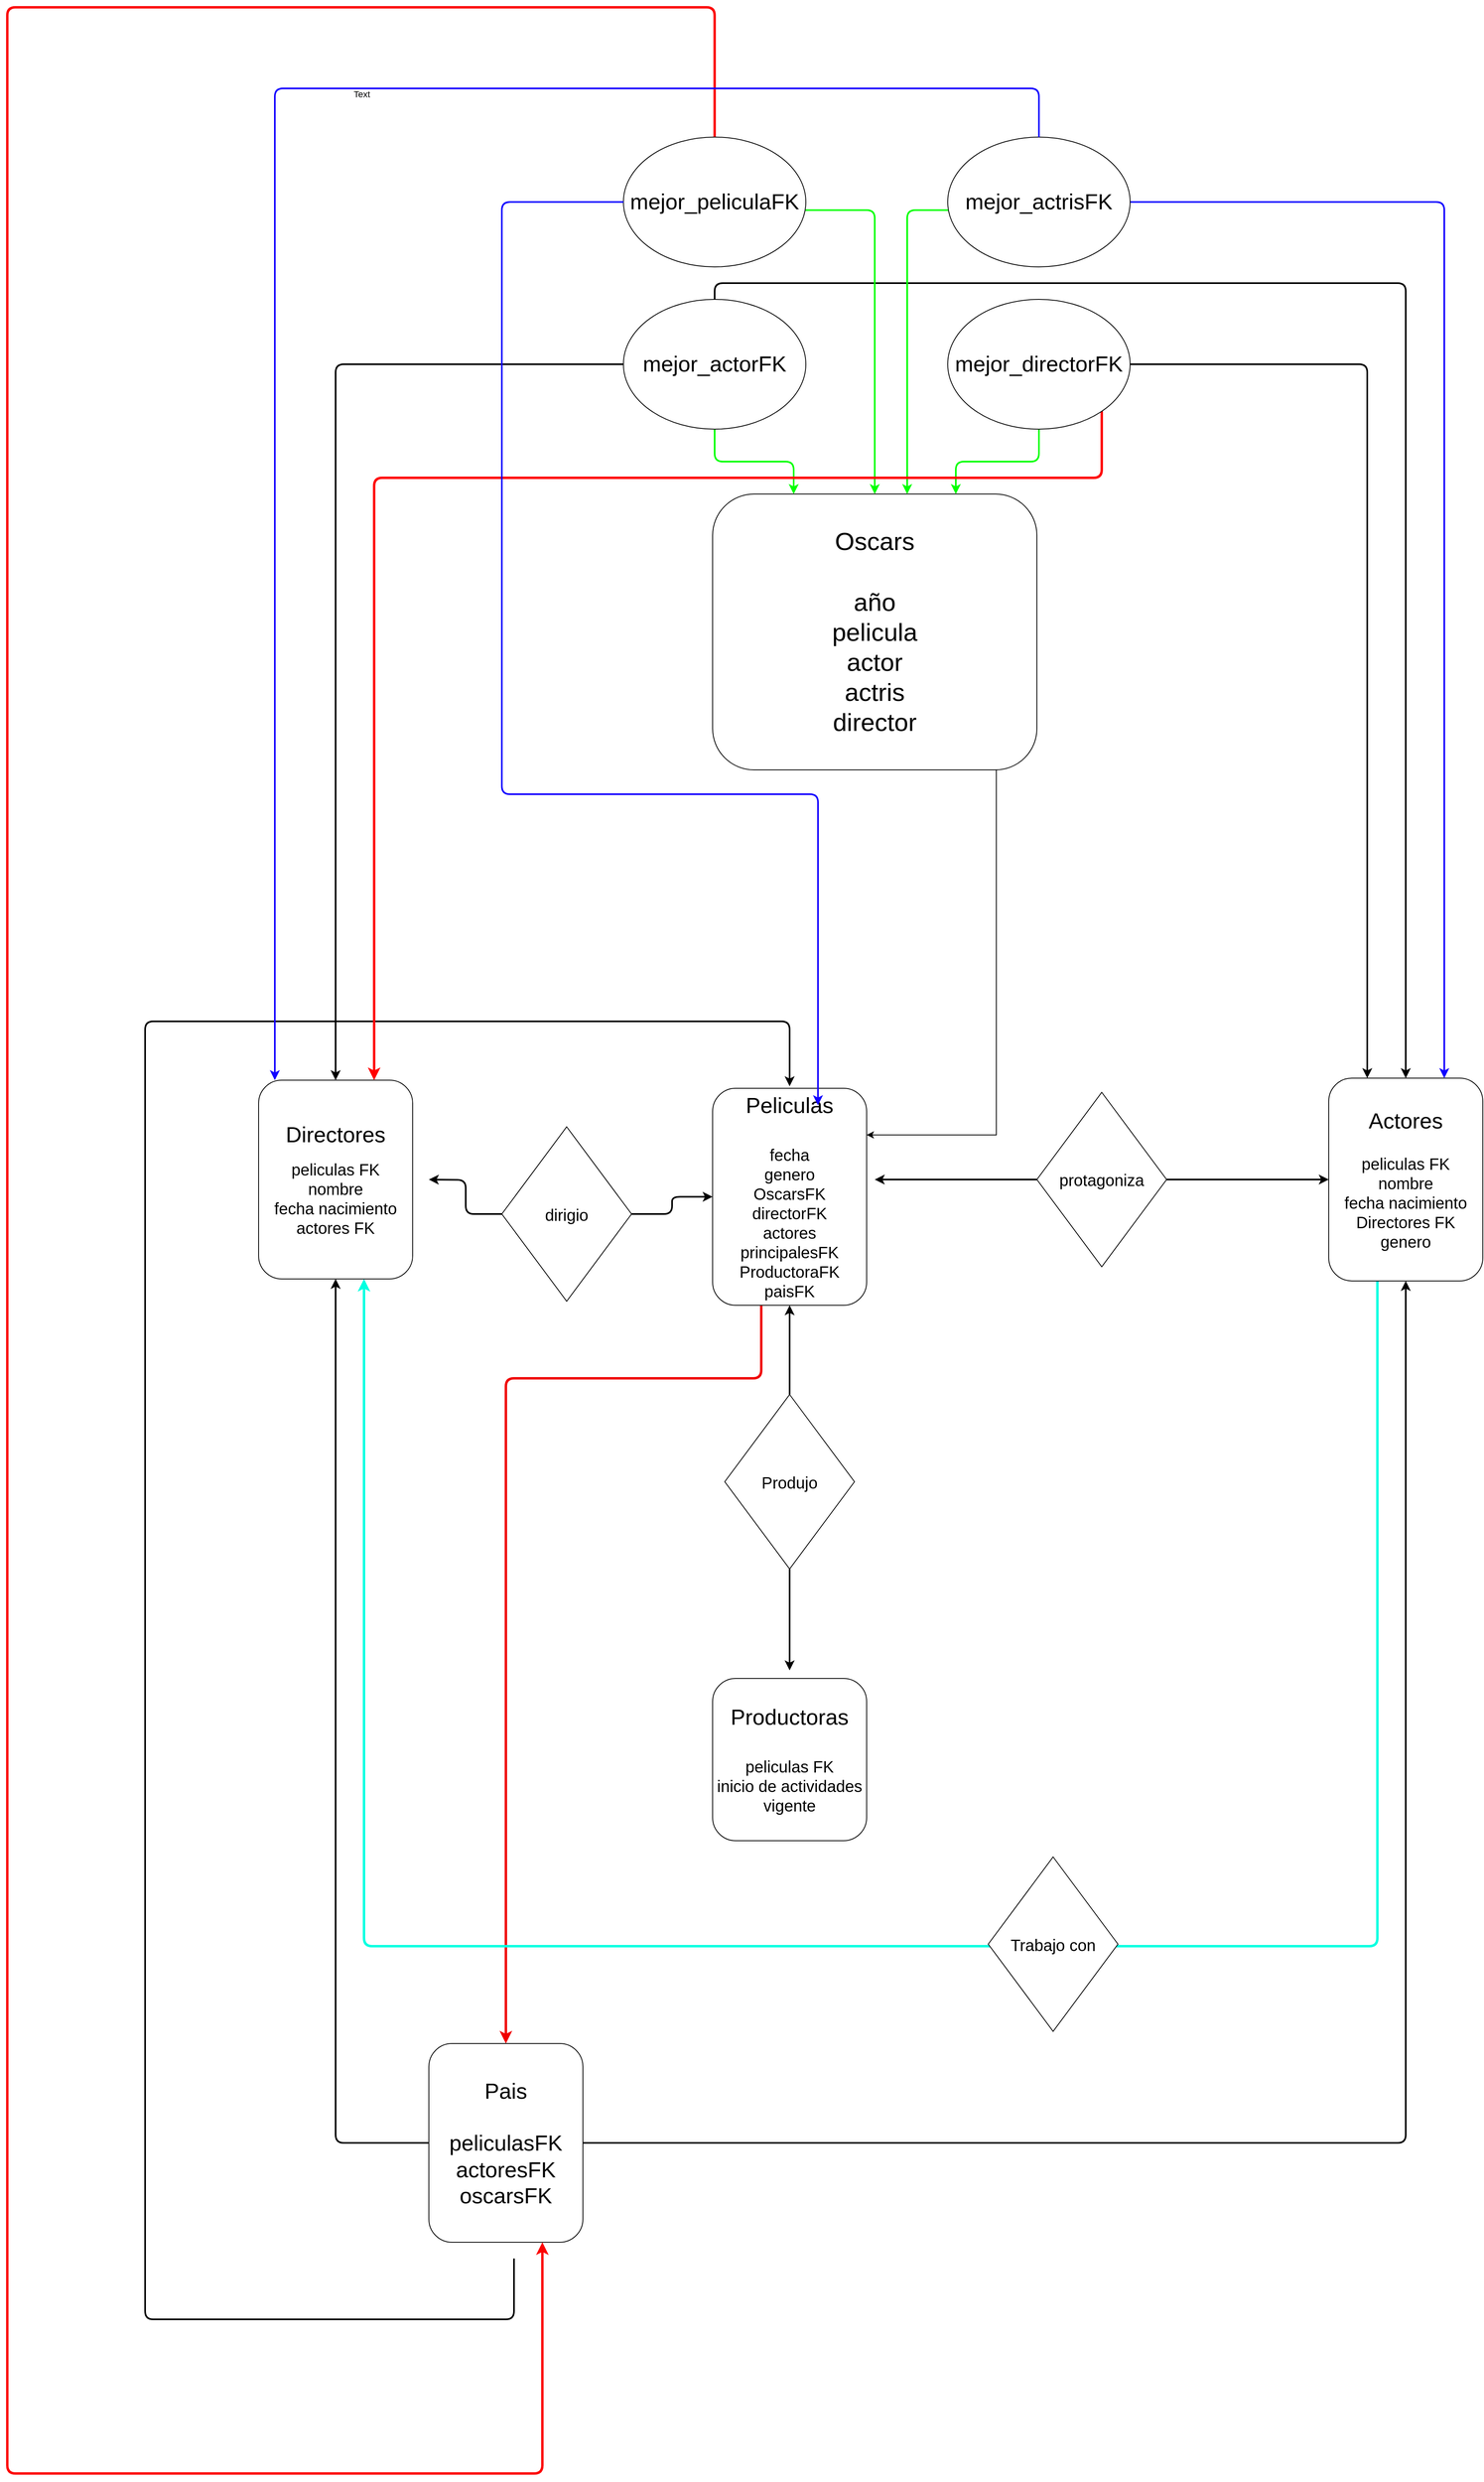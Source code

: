 <mxfile version="24.5.5" type="github">
  <diagram id="R2lEEEUBdFMjLlhIrx00" name="Page-1">
    <mxGraphModel dx="6586" dy="4084" grid="1" gridSize="10" guides="1" tooltips="1" connect="1" arrows="1" fold="1" page="1" pageScale="1" pageWidth="850" pageHeight="1100" math="0" shadow="0" extFonts="Permanent Marker^https://fonts.googleapis.com/css?family=Permanent+Marker">
      <root>
        <mxCell id="0" />
        <mxCell id="1" parent="0" />
        <mxCell id="Gb3tEwWbbEehNKneOIiz-52" style="edgeStyle=orthogonalEdgeStyle;rounded=1;orthogonalLoop=1;jettySize=auto;html=1;curved=0;strokeColor=#f00000;strokeWidth=3;" edge="1" parent="1" source="zYBaCCxZsCV0XoSq2q6j-1" target="Gb3tEwWbbEehNKneOIiz-23">
          <mxGeometry relative="1" as="geometry">
            <Array as="points">
              <mxPoint x="650" y="600" />
              <mxPoint x="335" y="600" />
            </Array>
          </mxGeometry>
        </mxCell>
        <mxCell id="zYBaCCxZsCV0XoSq2q6j-1" value="&lt;font style=&quot;font-size: 27px;&quot;&gt;Peliculas&lt;/font&gt;&lt;div&gt;&lt;font style=&quot;font-size: 27px;&quot;&gt;&lt;br&gt;&lt;/font&gt;&lt;/div&gt;&lt;div style=&quot;font-size: 20px;&quot;&gt;&lt;font style=&quot;font-size: 20px;&quot;&gt;fecha&lt;/font&gt;&lt;/div&gt;&lt;div style=&quot;font-size: 20px;&quot;&gt;&lt;font style=&quot;font-size: 20px;&quot;&gt;genero&lt;/font&gt;&lt;/div&gt;&lt;div style=&quot;font-size: 20px;&quot;&gt;&lt;font style=&quot;font-size: 20px;&quot;&gt;OscarsFK&lt;/font&gt;&lt;/div&gt;&lt;div style=&quot;font-size: 20px;&quot;&gt;&lt;font style=&quot;font-size: 20px;&quot;&gt;directorFK&lt;/font&gt;&lt;/div&gt;&lt;div style=&quot;font-size: 20px;&quot;&gt;&lt;font style=&quot;font-size: 20px;&quot;&gt;actores principalesFK&lt;/font&gt;&lt;/div&gt;&lt;div style=&quot;font-size: 20px;&quot;&gt;&lt;font style=&quot;font-size: 20px;&quot;&gt;ProductoraFK&lt;/font&gt;&lt;/div&gt;&lt;div style=&quot;font-size: 20px;&quot;&gt;&lt;font style=&quot;font-size: 20px;&quot;&gt;paisFK&lt;/font&gt;&lt;/div&gt;" style="rounded=1;whiteSpace=wrap;html=1;" parent="1" vertex="1">
          <mxGeometry x="590" y="242.5" width="190" height="267.5" as="geometry" />
        </mxCell>
        <mxCell id="Gb3tEwWbbEehNKneOIiz-47" style="edgeStyle=orthogonalEdgeStyle;rounded=1;orthogonalLoop=1;jettySize=auto;html=1;strokeColor=#00ffe1;strokeWidth=3;curved=0;" edge="1" parent="1" source="zYBaCCxZsCV0XoSq2q6j-4" target="zYBaCCxZsCV0XoSq2q6j-5">
          <mxGeometry relative="1" as="geometry">
            <Array as="points">
              <mxPoint x="1410" y="1300" />
              <mxPoint x="160" y="1300" />
            </Array>
          </mxGeometry>
        </mxCell>
        <mxCell id="zYBaCCxZsCV0XoSq2q6j-4" value="&lt;span style=&quot;font-size: 27px;&quot;&gt;Actores&lt;/span&gt;&lt;div style=&quot;font-size: 20px;&quot;&gt;&lt;span style=&quot;&quot;&gt;&lt;br&gt;&lt;/span&gt;&lt;/div&gt;&lt;div style=&quot;font-size: 20px;&quot;&gt;peliculas FK&lt;/div&gt;&lt;div style=&quot;font-size: 20px;&quot;&gt;nombre&lt;/div&gt;&lt;div style=&quot;font-size: 20px;&quot;&gt;fecha nacimiento&lt;/div&gt;&lt;div style=&quot;font-size: 20px;&quot;&gt;Directores FK&lt;/div&gt;&lt;div style=&quot;font-size: 20px;&quot;&gt;genero&lt;/div&gt;" style="rounded=1;whiteSpace=wrap;html=1;" parent="1" vertex="1">
          <mxGeometry x="1350" y="230" width="190" height="250" as="geometry" />
        </mxCell>
        <mxCell id="zYBaCCxZsCV0XoSq2q6j-5" value="&lt;font style=&quot;font-size: 27px;&quot;&gt;Directores&lt;/font&gt;&lt;div&gt;&lt;br&gt;&lt;/div&gt;&lt;div style=&quot;font-size: 20px;&quot;&gt;&lt;div&gt;&lt;font style=&quot;font-size: 20px;&quot;&gt;peliculas FK&lt;/font&gt;&lt;/div&gt;&lt;div&gt;&lt;span style=&quot;&quot;&gt;nombre&lt;/span&gt;&lt;/div&gt;&lt;div&gt;&lt;span style=&quot;&quot;&gt;fecha nacimiento&lt;/span&gt;&lt;/div&gt;&lt;div&gt;&lt;span style=&quot;&quot;&gt;actores FK&lt;/span&gt;&lt;/div&gt;&lt;/div&gt;" style="rounded=1;whiteSpace=wrap;html=1;" parent="1" vertex="1">
          <mxGeometry x="30" y="232.5" width="190" height="245" as="geometry" />
        </mxCell>
        <mxCell id="zYBaCCxZsCV0XoSq2q6j-6" value="&lt;font style=&quot;font-size: 27px;&quot;&gt;Productoras&lt;/font&gt;&lt;div&gt;&lt;font style=&quot;font-size: 27px;&quot;&gt;&lt;br&gt;&lt;/font&gt;&lt;/div&gt;&lt;div style=&quot;font-size: 20px;&quot;&gt;peliculas FK&lt;/div&gt;&lt;div style=&quot;font-size: 20px;&quot;&gt;inicio de actividades&lt;/div&gt;&lt;div style=&quot;font-size: 20px;&quot;&gt;vigente&lt;/div&gt;" style="rounded=1;whiteSpace=wrap;html=1;" parent="1" vertex="1">
          <mxGeometry x="590" y="970" width="190" height="200" as="geometry" />
        </mxCell>
        <mxCell id="Gb3tEwWbbEehNKneOIiz-9" style="edgeStyle=orthogonalEdgeStyle;rounded=0;orthogonalLoop=1;jettySize=auto;html=1;exitX=0.5;exitY=1;exitDx=0;exitDy=0;" edge="1" parent="1" source="zYBaCCxZsCV0XoSq2q6j-5" target="zYBaCCxZsCV0XoSq2q6j-5">
          <mxGeometry relative="1" as="geometry" />
        </mxCell>
        <mxCell id="Gb3tEwWbbEehNKneOIiz-15" style="edgeStyle=orthogonalEdgeStyle;rounded=1;orthogonalLoop=1;jettySize=auto;html=1;entryX=0;entryY=0.5;entryDx=0;entryDy=0;strokeWidth=2;curved=0;" edge="1" parent="1" source="Gb3tEwWbbEehNKneOIiz-14" target="zYBaCCxZsCV0XoSq2q6j-4">
          <mxGeometry relative="1" as="geometry" />
        </mxCell>
        <mxCell id="Gb3tEwWbbEehNKneOIiz-16" style="edgeStyle=orthogonalEdgeStyle;rounded=1;orthogonalLoop=1;jettySize=auto;html=1;strokeWidth=2;curved=0;" edge="1" parent="1" source="Gb3tEwWbbEehNKneOIiz-14">
          <mxGeometry relative="1" as="geometry">
            <mxPoint x="790" y="355" as="targetPoint" />
          </mxGeometry>
        </mxCell>
        <mxCell id="Gb3tEwWbbEehNKneOIiz-14" value="&lt;span style=&quot;font-size: 20px;&quot;&gt;protagoniza&lt;/span&gt;" style="rhombus;whiteSpace=wrap;html=1;" vertex="1" parent="1">
          <mxGeometry x="990" y="247.5" width="160" height="215" as="geometry" />
        </mxCell>
        <mxCell id="Gb3tEwWbbEehNKneOIiz-21" style="edgeStyle=orthogonalEdgeStyle;rounded=1;orthogonalLoop=1;jettySize=auto;html=1;strokeWidth=2;curved=0;" edge="1" parent="1" source="Gb3tEwWbbEehNKneOIiz-17">
          <mxGeometry relative="1" as="geometry">
            <mxPoint x="685" y="960.0" as="targetPoint" />
          </mxGeometry>
        </mxCell>
        <mxCell id="Gb3tEwWbbEehNKneOIiz-22" style="edgeStyle=orthogonalEdgeStyle;rounded=1;orthogonalLoop=1;jettySize=auto;html=1;strokeWidth=2;curved=0;" edge="1" parent="1" source="Gb3tEwWbbEehNKneOIiz-17" target="zYBaCCxZsCV0XoSq2q6j-1">
          <mxGeometry relative="1" as="geometry">
            <mxPoint x="685" y="480.0" as="targetPoint" />
          </mxGeometry>
        </mxCell>
        <mxCell id="Gb3tEwWbbEehNKneOIiz-17" value="&lt;span style=&quot;font-size: 20px;&quot;&gt;Produjo&lt;/span&gt;" style="rhombus;whiteSpace=wrap;html=1;" vertex="1" parent="1">
          <mxGeometry x="605" y="620" width="160" height="215" as="geometry" />
        </mxCell>
        <mxCell id="Gb3tEwWbbEehNKneOIiz-19" style="edgeStyle=orthogonalEdgeStyle;rounded=1;orthogonalLoop=1;jettySize=auto;html=1;entryX=0;entryY=0.5;entryDx=0;entryDy=0;strokeWidth=2;curved=0;" edge="1" parent="1" source="Gb3tEwWbbEehNKneOIiz-18" target="zYBaCCxZsCV0XoSq2q6j-1">
          <mxGeometry relative="1" as="geometry" />
        </mxCell>
        <mxCell id="Gb3tEwWbbEehNKneOIiz-20" style="edgeStyle=orthogonalEdgeStyle;rounded=1;orthogonalLoop=1;jettySize=auto;html=1;strokeWidth=2;curved=0;" edge="1" parent="1" source="Gb3tEwWbbEehNKneOIiz-18">
          <mxGeometry relative="1" as="geometry">
            <mxPoint x="240" y="355" as="targetPoint" />
          </mxGeometry>
        </mxCell>
        <mxCell id="Gb3tEwWbbEehNKneOIiz-18" value="&lt;span style=&quot;font-size: 20px;&quot;&gt;dirigio&lt;/span&gt;" style="rhombus;whiteSpace=wrap;html=1;" vertex="1" parent="1">
          <mxGeometry x="330" y="290" width="160" height="215" as="geometry" />
        </mxCell>
        <mxCell id="Gb3tEwWbbEehNKneOIiz-26" style="edgeStyle=orthogonalEdgeStyle;rounded=1;orthogonalLoop=1;jettySize=auto;html=1;strokeWidth=2;curved=0;" edge="1" parent="1" source="Gb3tEwWbbEehNKneOIiz-23" target="zYBaCCxZsCV0XoSq2q6j-5">
          <mxGeometry relative="1" as="geometry">
            <mxPoint x="130" y="490" as="targetPoint" />
          </mxGeometry>
        </mxCell>
        <mxCell id="Gb3tEwWbbEehNKneOIiz-27" style="edgeStyle=orthogonalEdgeStyle;rounded=1;orthogonalLoop=1;jettySize=auto;html=1;strokeWidth=2;curved=0;" edge="1" parent="1">
          <mxGeometry relative="1" as="geometry">
            <mxPoint x="685" y="240" as="targetPoint" />
            <mxPoint x="345" y="1685" as="sourcePoint" />
            <Array as="points">
              <mxPoint x="345" y="1760" />
              <mxPoint x="-110" y="1760" />
              <mxPoint x="-110" y="160" />
              <mxPoint x="685" y="160" />
            </Array>
          </mxGeometry>
        </mxCell>
        <mxCell id="Gb3tEwWbbEehNKneOIiz-28" style="edgeStyle=orthogonalEdgeStyle;rounded=1;orthogonalLoop=1;jettySize=auto;html=1;strokeWidth=2;curved=0;" edge="1" parent="1" source="Gb3tEwWbbEehNKneOIiz-23" target="zYBaCCxZsCV0XoSq2q6j-4">
          <mxGeometry relative="1" as="geometry">
            <mxPoint x="1450" y="210" as="targetPoint" />
          </mxGeometry>
        </mxCell>
        <mxCell id="Gb3tEwWbbEehNKneOIiz-23" value="&lt;span style=&quot;font-size: 27px;&quot;&gt;Pais&lt;/span&gt;&lt;div&gt;&lt;span style=&quot;font-size: 27px;&quot;&gt;&lt;br&gt;&lt;/span&gt;&lt;/div&gt;&lt;div&gt;&lt;span style=&quot;font-size: 27px;&quot;&gt;peliculasFK&lt;/span&gt;&lt;/div&gt;&lt;div&gt;&lt;span style=&quot;font-size: 27px;&quot;&gt;actoresFK&lt;/span&gt;&lt;/div&gt;&lt;div&gt;&lt;span style=&quot;font-size: 27px;&quot;&gt;oscarsFK&lt;/span&gt;&lt;/div&gt;" style="rounded=1;whiteSpace=wrap;html=1;" vertex="1" parent="1">
          <mxGeometry x="240" y="1420" width="190" height="245" as="geometry" />
        </mxCell>
        <mxCell id="Gb3tEwWbbEehNKneOIiz-24" style="edgeStyle=orthogonalEdgeStyle;rounded=0;orthogonalLoop=1;jettySize=auto;html=1;exitX=0.5;exitY=1;exitDx=0;exitDy=0;" edge="1" parent="1" source="Gb3tEwWbbEehNKneOIiz-23" target="Gb3tEwWbbEehNKneOIiz-23">
          <mxGeometry relative="1" as="geometry" />
        </mxCell>
        <mxCell id="Gb3tEwWbbEehNKneOIiz-50" style="edgeStyle=orthogonalEdgeStyle;rounded=0;orthogonalLoop=1;jettySize=auto;html=1;" edge="1" parent="1" source="Gb3tEwWbbEehNKneOIiz-29" target="zYBaCCxZsCV0XoSq2q6j-1">
          <mxGeometry relative="1" as="geometry">
            <Array as="points">
              <mxPoint x="940" y="300" />
            </Array>
          </mxGeometry>
        </mxCell>
        <mxCell id="Gb3tEwWbbEehNKneOIiz-29" value="&lt;font style=&quot;font-size: 31px;&quot;&gt;Oscars&lt;/font&gt;&lt;div&gt;&lt;font style=&quot;font-size: 31px;&quot;&gt;&lt;br&gt;&lt;/font&gt;&lt;/div&gt;&lt;div&gt;&lt;font style=&quot;font-size: 31px;&quot;&gt;año&lt;/font&gt;&lt;/div&gt;&lt;div&gt;&lt;span style=&quot;font-size: 31px;&quot;&gt;pelicula&lt;/span&gt;&lt;/div&gt;&lt;div&gt;&lt;span style=&quot;font-size: 31px;&quot;&gt;actor&lt;/span&gt;&lt;/div&gt;&lt;div&gt;&lt;span style=&quot;font-size: 31px;&quot;&gt;actris&lt;/span&gt;&lt;/div&gt;&lt;div&gt;&lt;span style=&quot;font-size: 31px;&quot;&gt;director&lt;/span&gt;&lt;/div&gt;" style="rounded=1;whiteSpace=wrap;html=1;" vertex="1" parent="1">
          <mxGeometry x="590" y="-490" width="400" height="340" as="geometry" />
        </mxCell>
        <mxCell id="Gb3tEwWbbEehNKneOIiz-30" style="edgeStyle=orthogonalEdgeStyle;rounded=0;orthogonalLoop=1;jettySize=auto;html=1;exitX=0.5;exitY=1;exitDx=0;exitDy=0;" edge="1" parent="1" source="Gb3tEwWbbEehNKneOIiz-29" target="Gb3tEwWbbEehNKneOIiz-29">
          <mxGeometry relative="1" as="geometry" />
        </mxCell>
        <mxCell id="Gb3tEwWbbEehNKneOIiz-35" style="edgeStyle=orthogonalEdgeStyle;rounded=1;orthogonalLoop=1;jettySize=auto;html=1;entryX=0.25;entryY=0;entryDx=0;entryDy=0;strokeColor=#00FF00;strokeWidth=2;curved=0;" edge="1" parent="1" source="Gb3tEwWbbEehNKneOIiz-31" target="Gb3tEwWbbEehNKneOIiz-29">
          <mxGeometry relative="1" as="geometry" />
        </mxCell>
        <mxCell id="Gb3tEwWbbEehNKneOIiz-40" style="edgeStyle=orthogonalEdgeStyle;rounded=1;orthogonalLoop=1;jettySize=auto;html=1;strokeWidth=2;curved=0;" edge="1" parent="1" source="Gb3tEwWbbEehNKneOIiz-31" target="zYBaCCxZsCV0XoSq2q6j-4">
          <mxGeometry relative="1" as="geometry">
            <Array as="points">
              <mxPoint x="593" y="-750" />
              <mxPoint x="1445" y="-750" />
            </Array>
          </mxGeometry>
        </mxCell>
        <mxCell id="Gb3tEwWbbEehNKneOIiz-41" style="edgeStyle=orthogonalEdgeStyle;rounded=1;orthogonalLoop=1;jettySize=auto;html=1;strokeWidth=2;curved=0;" edge="1" parent="1" source="Gb3tEwWbbEehNKneOIiz-31" target="zYBaCCxZsCV0XoSq2q6j-5">
          <mxGeometry relative="1" as="geometry" />
        </mxCell>
        <mxCell id="Gb3tEwWbbEehNKneOIiz-31" value="&lt;span style=&quot;font-size: 27px;&quot;&gt;mejor_actorFK&lt;/span&gt;" style="ellipse;whiteSpace=wrap;html=1;" vertex="1" parent="1">
          <mxGeometry x="480" y="-730" width="225" height="160" as="geometry" />
        </mxCell>
        <mxCell id="Gb3tEwWbbEehNKneOIiz-37" style="edgeStyle=orthogonalEdgeStyle;rounded=1;orthogonalLoop=1;jettySize=auto;html=1;fillColor=#dae8fc;strokeColor=#00FF00;strokeWidth=2;curved=0;" edge="1" parent="1" source="Gb3tEwWbbEehNKneOIiz-32" target="Gb3tEwWbbEehNKneOIiz-29">
          <mxGeometry relative="1" as="geometry">
            <mxPoint x="840" y="-500" as="targetPoint" />
            <Array as="points">
              <mxPoint x="830" y="-840" />
            </Array>
          </mxGeometry>
        </mxCell>
        <mxCell id="Gb3tEwWbbEehNKneOIiz-44" style="edgeStyle=orthogonalEdgeStyle;rounded=1;orthogonalLoop=1;jettySize=auto;html=1;entryX=0.75;entryY=0;entryDx=0;entryDy=0;fillColor=#f8cecc;strokeColor=#1100ff;strokeWidth=2;curved=0;" edge="1" parent="1" source="Gb3tEwWbbEehNKneOIiz-32" target="zYBaCCxZsCV0XoSq2q6j-4">
          <mxGeometry relative="1" as="geometry" />
        </mxCell>
        <mxCell id="Gb3tEwWbbEehNKneOIiz-32" value="&lt;span style=&quot;font-size: 27px;&quot;&gt;mejor_actrisFK&lt;/span&gt;" style="ellipse;whiteSpace=wrap;html=1;" vertex="1" parent="1">
          <mxGeometry x="880" y="-930" width="225" height="160" as="geometry" />
        </mxCell>
        <mxCell id="Gb3tEwWbbEehNKneOIiz-38" style="edgeStyle=orthogonalEdgeStyle;rounded=1;orthogonalLoop=1;jettySize=auto;html=1;strokeColor=#00FF00;strokeWidth=2;curved=0;" edge="1" parent="1" source="Gb3tEwWbbEehNKneOIiz-33" target="Gb3tEwWbbEehNKneOIiz-29">
          <mxGeometry relative="1" as="geometry">
            <mxPoint x="770" y="-510" as="targetPoint" />
            <Array as="points">
              <mxPoint x="790" y="-840" />
            </Array>
          </mxGeometry>
        </mxCell>
        <mxCell id="Gb3tEwWbbEehNKneOIiz-56" style="edgeStyle=orthogonalEdgeStyle;rounded=1;orthogonalLoop=1;jettySize=auto;html=1;curved=0;strokeColor=#fc0303;strokeWidth=3;" edge="1" parent="1" source="Gb3tEwWbbEehNKneOIiz-33" target="Gb3tEwWbbEehNKneOIiz-23">
          <mxGeometry relative="1" as="geometry">
            <Array as="points">
              <mxPoint x="592" y="-1090" />
              <mxPoint x="-280" y="-1090" />
              <mxPoint x="-280" y="1950" />
              <mxPoint x="380" y="1950" />
            </Array>
          </mxGeometry>
        </mxCell>
        <mxCell id="Gb3tEwWbbEehNKneOIiz-33" value="&lt;span style=&quot;font-size: 27px;&quot;&gt;mejor_peliculaFK&lt;/span&gt;" style="ellipse;whiteSpace=wrap;html=1;" vertex="1" parent="1">
          <mxGeometry x="480" y="-930" width="225" height="160" as="geometry" />
        </mxCell>
        <mxCell id="Gb3tEwWbbEehNKneOIiz-36" style="edgeStyle=orthogonalEdgeStyle;rounded=1;orthogonalLoop=1;jettySize=auto;html=1;entryX=0.75;entryY=0;entryDx=0;entryDy=0;strokeColor=#00FF00;strokeWidth=2;curved=0;" edge="1" parent="1" source="Gb3tEwWbbEehNKneOIiz-34" target="Gb3tEwWbbEehNKneOIiz-29">
          <mxGeometry relative="1" as="geometry" />
        </mxCell>
        <mxCell id="Gb3tEwWbbEehNKneOIiz-42" style="edgeStyle=orthogonalEdgeStyle;rounded=1;orthogonalLoop=1;jettySize=auto;html=1;entryX=0.75;entryY=0;entryDx=0;entryDy=0;strokeColor=#ff0000;strokeWidth=3;curved=0;" edge="1" parent="1" source="Gb3tEwWbbEehNKneOIiz-34" target="zYBaCCxZsCV0XoSq2q6j-5">
          <mxGeometry relative="1" as="geometry">
            <Array as="points">
              <mxPoint x="1070" y="-510" />
              <mxPoint x="173" y="-510" />
            </Array>
          </mxGeometry>
        </mxCell>
        <mxCell id="Gb3tEwWbbEehNKneOIiz-43" style="edgeStyle=orthogonalEdgeStyle;rounded=1;orthogonalLoop=1;jettySize=auto;html=1;entryX=0.25;entryY=0;entryDx=0;entryDy=0;strokeWidth=2;curved=0;" edge="1" parent="1" source="Gb3tEwWbbEehNKneOIiz-34" target="zYBaCCxZsCV0XoSq2q6j-4">
          <mxGeometry relative="1" as="geometry" />
        </mxCell>
        <mxCell id="Gb3tEwWbbEehNKneOIiz-34" value="&lt;span style=&quot;font-size: 27px;&quot;&gt;mejor_directorFK&lt;/span&gt;" style="ellipse;whiteSpace=wrap;html=1;" vertex="1" parent="1">
          <mxGeometry x="880" y="-730" width="225" height="160" as="geometry" />
        </mxCell>
        <mxCell id="Gb3tEwWbbEehNKneOIiz-39" style="edgeStyle=orthogonalEdgeStyle;rounded=1;orthogonalLoop=1;jettySize=auto;html=1;entryX=0.684;entryY=0.078;entryDx=0;entryDy=0;entryPerimeter=0;strokeColor=#1100ff;strokeWidth=2;curved=0;" edge="1" parent="1" source="Gb3tEwWbbEehNKneOIiz-33" target="zYBaCCxZsCV0XoSq2q6j-1">
          <mxGeometry relative="1" as="geometry">
            <Array as="points">
              <mxPoint x="330" y="-850" />
              <mxPoint x="330" y="-120" />
              <mxPoint x="720" y="-120" />
            </Array>
          </mxGeometry>
        </mxCell>
        <mxCell id="Gb3tEwWbbEehNKneOIiz-45" style="edgeStyle=orthogonalEdgeStyle;rounded=1;orthogonalLoop=1;jettySize=auto;html=1;strokeColor=#1100ff;strokeWidth=2;curved=0;" edge="1" parent="1" source="Gb3tEwWbbEehNKneOIiz-32" target="zYBaCCxZsCV0XoSq2q6j-5">
          <mxGeometry relative="1" as="geometry">
            <Array as="points">
              <mxPoint x="993" y="-990" />
              <mxPoint x="50" y="-990" />
            </Array>
          </mxGeometry>
        </mxCell>
        <mxCell id="Gb3tEwWbbEehNKneOIiz-46" value="Text" style="edgeLabel;html=1;align=center;verticalAlign=middle;resizable=0;points=[];" vertex="1" connectable="0" parent="Gb3tEwWbbEehNKneOIiz-45">
          <mxGeometry x="-0.195" y="8" relative="1" as="geometry">
            <mxPoint y="-1" as="offset" />
          </mxGeometry>
        </mxCell>
        <mxCell id="Gb3tEwWbbEehNKneOIiz-49" value="&lt;span style=&quot;font-size: 20px;&quot;&gt;Trabajo con&lt;/span&gt;" style="rhombus;whiteSpace=wrap;html=1;" vertex="1" parent="1">
          <mxGeometry x="930" y="1190" width="160" height="215" as="geometry" />
        </mxCell>
      </root>
    </mxGraphModel>
  </diagram>
</mxfile>
